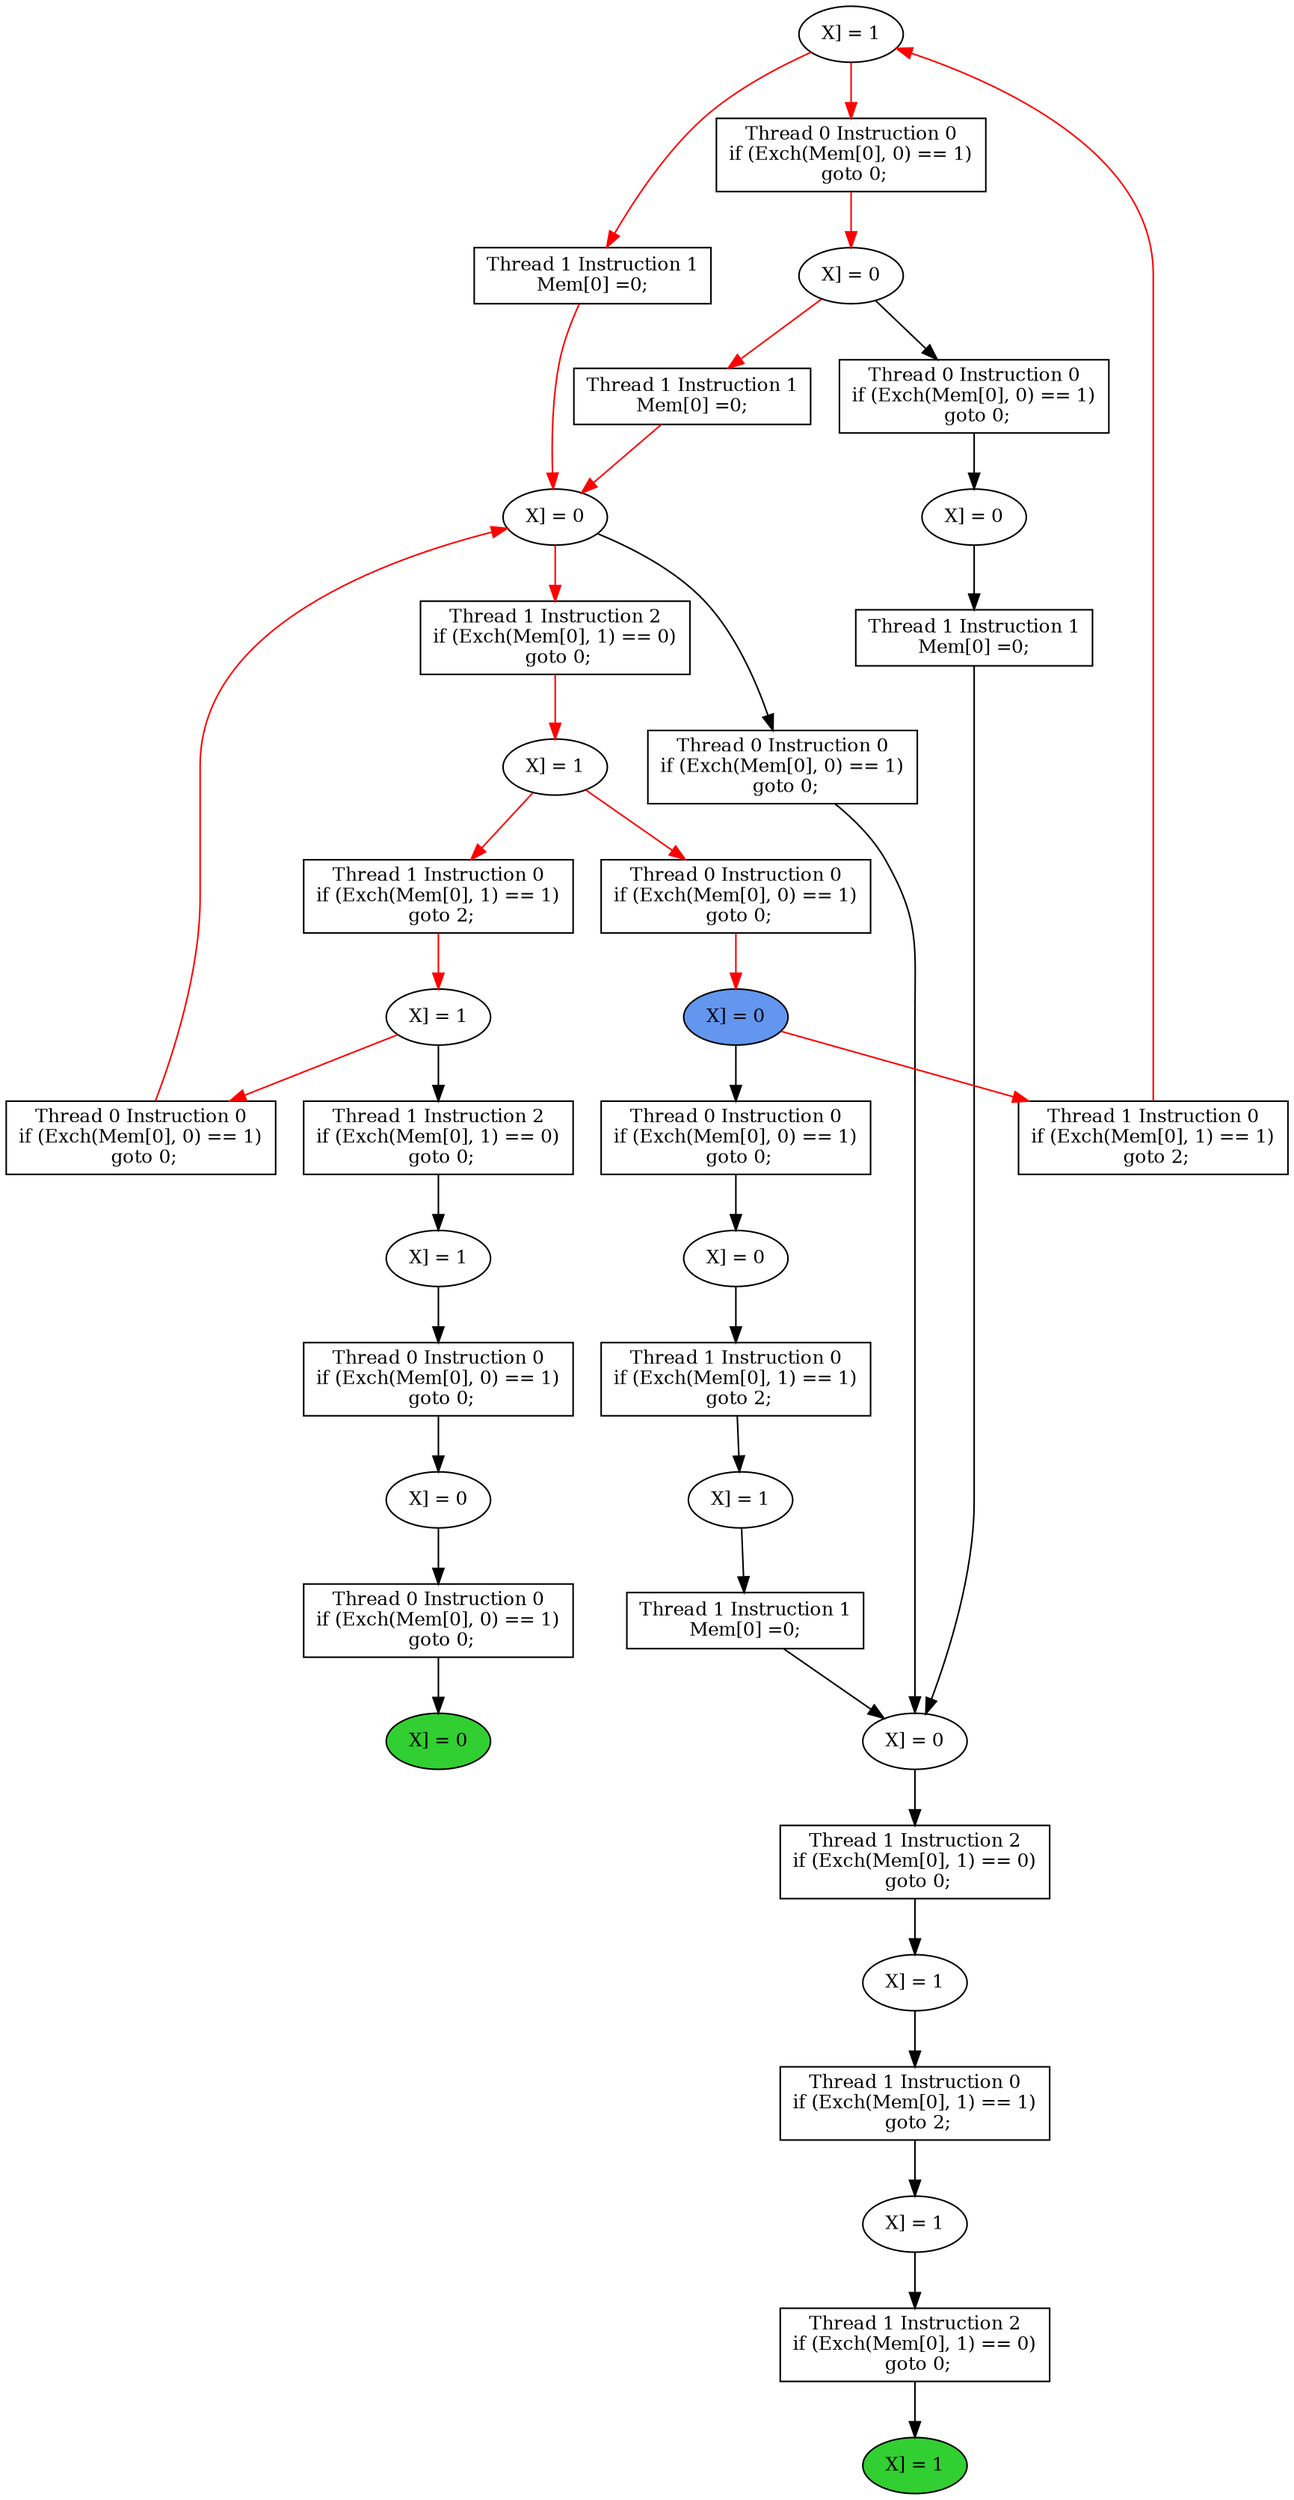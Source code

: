 digraph "graph" {
graph [fontsize=12]
node [fontsize=12]
edge [fontsize=12]
rankdir=TB;
"N16" -> "N15" [uuid = "<A0, END0>", color = "#000000", fontcolor = "#ffffff", style = "solid", label = "", dir = "forward", weight = "1"]
"N20" -> "N19" [uuid = "<A1, S4>", color = "#000000", fontcolor = "#ffffff", style = "solid", label = "", dir = "forward", weight = "1"]
"N30" -> "N21" [uuid = "<A2, S7>", color = "#000000", fontcolor = "#ffffff", style = "solid", label = "", dir = "forward", weight = "1"]
"N29" -> "N28" [uuid = "<A3, S6>", color = "#000000", fontcolor = "#ffffff", style = "solid", label = "", dir = "forward", weight = "1"]
"N46" -> "N45" [uuid = "<A4, S5>", color = "#ff0000", fontcolor = "#ffffff", style = "solid", label = "", dir = "forward", weight = "1"]
"N12" -> "N11" [uuid = "<A5, S1>", color = "#000000", fontcolor = "#ffffff", style = "solid", label = "", dir = "forward", weight = "1"]
"N42" -> "N37" [uuid = "<A6, S0>", color = "#ff0000", fontcolor = "#ffffff", style = "solid", label = "", dir = "back", weight = "1"]
"N25" -> "N21" [uuid = "<A7, S7>", color = "#000000", fontcolor = "#ffffff", style = "solid", label = "", dir = "forward", weight = "1"]
"N22" -> "N21" [uuid = "<A8, S7>", color = "#000000", fontcolor = "#ffffff", style = "solid", label = "", dir = "forward", weight = "1"]
"N44" -> "N42" [uuid = "<A9, S0>", color = "#ff0000", fontcolor = "#ffffff", style = "solid", label = "", dir = "forward", weight = "1"]
"N47" -> "N42" [uuid = "<A10, S0>", color = "#ff0000", fontcolor = "#ffffff", style = "solid", label = "", dir = "forward", weight = "1"]
"N34" -> "N33" [uuid = "<A11, START>", color = "#ff0000", fontcolor = "#ffffff", style = "solid", label = "", dir = "forward", weight = "1"]
"N14" -> "N13" [uuid = "<A12, S3>", color = "#000000", fontcolor = "#ffffff", style = "solid", label = "", dir = "forward", weight = "1"]
"N41" -> "N40" [uuid = "<A13, S2>", color = "#ff0000", fontcolor = "#ffffff", style = "solid", label = "", dir = "forward", weight = "1"]
"N18" -> "N17" [uuid = "<A14, S12>", color = "#000000", fontcolor = "#ffffff", style = "solid", label = "", dir = "forward", weight = "1"]
"N27" -> "N26" [uuid = "<A15, S11>", color = "#000000", fontcolor = "#ffffff", style = "solid", label = "", dir = "forward", weight = "1"]
"N39" -> "N38" [uuid = "<A16, S10>", color = "#ff0000", fontcolor = "#ffffff", style = "solid", label = "", dir = "forward", weight = "1"]
"N48" -> "N32" [uuid = "<A17, S9>", color = "#ff0000", fontcolor = "#ffffff", style = "solid", label = "", dir = "back", weight = "1"]
"N10" -> "N9" [uuid = "<A18, END1>", color = "#000000", fontcolor = "#ffffff", style = "solid", label = "", dir = "forward", weight = "1"]
"N24" -> "N23" [uuid = "<A19, S8>", color = "#000000", fontcolor = "#ffffff", style = "solid", label = "", dir = "forward", weight = "1"]
"N17" -> "N16" [uuid = "<A0, S12>", color = "#000000", fontcolor = "#ffffff", style = "solid", label = "", dir = "forward", weight = "1"]
"N21" -> "N20" [uuid = "<A1, S7>", color = "#000000", fontcolor = "#ffffff", style = "solid", label = "", dir = "forward", weight = "1"]
"N42" -> "N30" [uuid = "<A2, S0>", color = "#000000", fontcolor = "#ffffff", style = "solid", label = "", dir = "forward", weight = "1"]
"N33" -> "N29" [uuid = "<A3, START>", color = "#000000", fontcolor = "#ffffff", style = "solid", label = "", dir = "forward", weight = "1"]
"N48" -> "N46" [uuid = "<A4, S9>", color = "#ff0000", fontcolor = "#ffffff", style = "solid", label = "", dir = "forward", weight = "1"]
"N13" -> "N12" [uuid = "<A5, S3>", color = "#000000", fontcolor = "#ffffff", style = "solid", label = "", dir = "forward", weight = "1"]
"N38" -> "N37" [uuid = "<A6, S10>", color = "#ff0000", fontcolor = "#ffffff", style = "solid", label = "", dir = "forward", weight = "1"]
"N26" -> "N25" [uuid = "<A7, S11>", color = "#000000", fontcolor = "#ffffff", style = "solid", label = "", dir = "forward", weight = "1"]
"N23" -> "N22" [uuid = "<A8, S8>", color = "#000000", fontcolor = "#ffffff", style = "solid", label = "", dir = "forward", weight = "1"]
"N45" -> "N44" [uuid = "<A9, S5>", color = "#ff0000", fontcolor = "#ffffff", style = "solid", label = "", dir = "forward", weight = "1"]
"N48" -> "N47" [uuid = "<A10, S9>", color = "#ff0000", fontcolor = "#ffffff", style = "solid", label = "", dir = "forward", weight = "1"]
"N40" -> "N34" [uuid = "<A11, S2>", color = "#ff0000", fontcolor = "#ffffff", style = "solid", label = "", dir = "forward", weight = "1"]
"N38" -> "N14" [uuid = "<A12, S10>", color = "#000000", fontcolor = "#ffffff", style = "solid", label = "", dir = "forward", weight = "1"]
"N42" -> "N41" [uuid = "<A13, S0>", color = "#ff0000", fontcolor = "#ffffff", style = "solid", label = "", dir = "forward", weight = "1"]
"N19" -> "N18" [uuid = "<A14, S4>", color = "#000000", fontcolor = "#ffffff", style = "solid", label = "", dir = "forward", weight = "1"]
"N28" -> "N27" [uuid = "<A15, S6>", color = "#000000", fontcolor = "#ffffff", style = "solid", label = "", dir = "forward", weight = "1"]
"N40" -> "N39" [uuid = "<A16, S2>", color = "#ff0000", fontcolor = "#ffffff", style = "solid", label = "", dir = "forward", weight = "1"]
"N33" -> "N32" [uuid = "<A17, START>", color = "#ff0000", fontcolor = "#ffffff", style = "solid", label = "", dir = "forward", weight = "1"]
"N11" -> "N10" [uuid = "<A18, S1>", color = "#000000", fontcolor = "#ffffff", style = "solid", label = "", dir = "forward", weight = "1"]
"N45" -> "N24" [uuid = "<A19, S5>", color = "#000000", fontcolor = "#ffffff", style = "solid", label = "", dir = "forward", weight = "1"]
"N9" [uuid="END1", label="X] = 0", fillcolor = "#31cf31", fontcolor = "#000000", shape = "ellipse", style = "filled, solid"]
"N10" [uuid="A18", label="Thread 0 Instruction 0
if (Exch(Mem[0], 0) == 1)
 goto 0;", fillcolor = "#ffffff", fontcolor = "#000000", shape = "box", style = "filled, solid"]
"N11" [uuid="S1", label="X] = 0", fillcolor = "#ffffff", fontcolor = "#000000", shape = "ellipse", style = "filled, solid"]
"N12" [uuid="A5", label="Thread 0 Instruction 0
if (Exch(Mem[0], 0) == 1)
 goto 0;", fillcolor = "#ffffff", fontcolor = "#000000", shape = "box", style = "filled, solid"]
"N13" [uuid="S3", label="X] = 1", fillcolor = "#ffffff", fontcolor = "#000000", shape = "ellipse", style = "filled, solid"]
"N14" [uuid="A12", label="Thread 1 Instruction 2
if (Exch(Mem[0], 1) == 0)
 goto 0;", fillcolor = "#ffffff", fontcolor = "#000000", shape = "box", style = "filled, solid"]
"N15" [uuid="END0", label="X] = 1", fillcolor = "#31cf31", fontcolor = "#000000", shape = "ellipse", style = "filled, solid"]
"N16" [uuid="A0", label="Thread 1 Instruction 2
if (Exch(Mem[0], 1) == 0)
 goto 0;", fillcolor = "#ffffff", fontcolor = "#000000", shape = "box", style = "filled, solid"]
"N17" [uuid="S12", label="X] = 1", fillcolor = "#ffffff", fontcolor = "#000000", shape = "ellipse", style = "filled, solid"]
"N18" [uuid="A14", label="Thread 1 Instruction 0
if (Exch(Mem[0], 1) == 1)
 goto 2;", fillcolor = "#ffffff", fontcolor = "#000000", shape = "box", style = "filled, solid"]
"N19" [uuid="S4", label="X] = 1", fillcolor = "#ffffff", fontcolor = "#000000", shape = "ellipse", style = "filled, solid"]
"N20" [uuid="A1", label="Thread 1 Instruction 2
if (Exch(Mem[0], 1) == 0)
 goto 0;", fillcolor = "#ffffff", fontcolor = "#000000", shape = "box", style = "filled, solid"]
"N21" [uuid="S7", label="X] = 0", fillcolor = "#ffffff", fontcolor = "#000000", shape = "ellipse", style = "filled, solid"]
"N22" [uuid="A8", label="Thread 1 Instruction 1
Mem[0] =0;", fillcolor = "#ffffff", fontcolor = "#000000", shape = "box", style = "filled, solid"]
"N23" [uuid="S8", label="X] = 0", fillcolor = "#ffffff", fontcolor = "#000000", shape = "ellipse", style = "filled, solid"]
"N24" [uuid="A19", label="Thread 0 Instruction 0
if (Exch(Mem[0], 0) == 1)
 goto 0;", fillcolor = "#ffffff", fontcolor = "#000000", shape = "box", style = "filled, solid"]
"N25" [uuid="A7", label="Thread 1 Instruction 1
Mem[0] =0;", fillcolor = "#ffffff", fontcolor = "#000000", shape = "box", style = "filled, solid"]
"N26" [uuid="S11", label="X] = 1", fillcolor = "#ffffff", fontcolor = "#000000", shape = "ellipse", style = "filled, solid"]
"N27" [uuid="A15", label="Thread 1 Instruction 0
if (Exch(Mem[0], 1) == 1)
 goto 2;", fillcolor = "#ffffff", fontcolor = "#000000", shape = "box", style = "filled, solid"]
"N28" [uuid="S6", label="X] = 0", fillcolor = "#ffffff", fontcolor = "#000000", shape = "ellipse", style = "filled, solid"]
"N29" [uuid="A3", label="Thread 0 Instruction 0
if (Exch(Mem[0], 0) == 1)
 goto 0;", fillcolor = "#ffffff", fontcolor = "#000000", shape = "box", style = "filled, solid"]
"N30" [uuid="A2", label="Thread 0 Instruction 0
if (Exch(Mem[0], 0) == 1)
 goto 0;", fillcolor = "#ffffff", fontcolor = "#000000", shape = "box", style = "filled, solid"]
"N32" [uuid="A17", label="Thread 1 Instruction 0
if (Exch(Mem[0], 1) == 1)
 goto 2;", fillcolor = "#ffffff", fontcolor = "#000000", shape = "box", style = "filled, solid"]
"N33" [uuid="START", label="X] = 0", fillcolor = "#6396ef", fontcolor = "#000000", shape = "ellipse", style = "filled, solid"]
"N34" [uuid="A11", label="Thread 0 Instruction 0
if (Exch(Mem[0], 0) == 1)
 goto 0;", fillcolor = "#ffffff", fontcolor = "#000000", shape = "box", style = "filled, solid"]
"N37" [uuid="A6", label="Thread 0 Instruction 0
if (Exch(Mem[0], 0) == 1)
 goto 0;", fillcolor = "#ffffff", fontcolor = "#000000", shape = "box", style = "filled, solid"]
"N38" [uuid="S10", label="X] = 1", fillcolor = "#ffffff", fontcolor = "#000000", shape = "ellipse", style = "filled, solid"]
"N39" [uuid="A16", label="Thread 1 Instruction 0
if (Exch(Mem[0], 1) == 1)
 goto 2;", fillcolor = "#ffffff", fontcolor = "#000000", shape = "box", style = "filled, solid"]
"N40" [uuid="S2", label="X] = 1", fillcolor = "#ffffff", fontcolor = "#000000", shape = "ellipse", style = "filled, solid"]
"N41" [uuid="A13", label="Thread 1 Instruction 2
if (Exch(Mem[0], 1) == 0)
 goto 0;", fillcolor = "#ffffff", fontcolor = "#000000", shape = "box", style = "filled, solid"]
"N42" [uuid="S0", label="X] = 0", fillcolor = "#ffffff", fontcolor = "#000000", shape = "ellipse", style = "filled, solid"]
"N44" [uuid="A9", label="Thread 1 Instruction 1
Mem[0] =0;", fillcolor = "#ffffff", fontcolor = "#000000", shape = "box", style = "filled, solid"]
"N45" [uuid="S5", label="X] = 0", fillcolor = "#ffffff", fontcolor = "#000000", shape = "ellipse", style = "filled, solid"]
"N46" [uuid="A4", label="Thread 0 Instruction 0
if (Exch(Mem[0], 0) == 1)
 goto 0;", fillcolor = "#ffffff", fontcolor = "#000000", shape = "box", style = "filled, solid"]
"N47" [uuid="A10", label="Thread 1 Instruction 1
Mem[0] =0;", fillcolor = "#ffffff", fontcolor = "#000000", shape = "box", style = "filled, solid"]
"N48" [uuid="S9", label="X] = 1", fillcolor = "#ffffff", fontcolor = "#000000", shape = "ellipse", style = "filled, solid"]
}